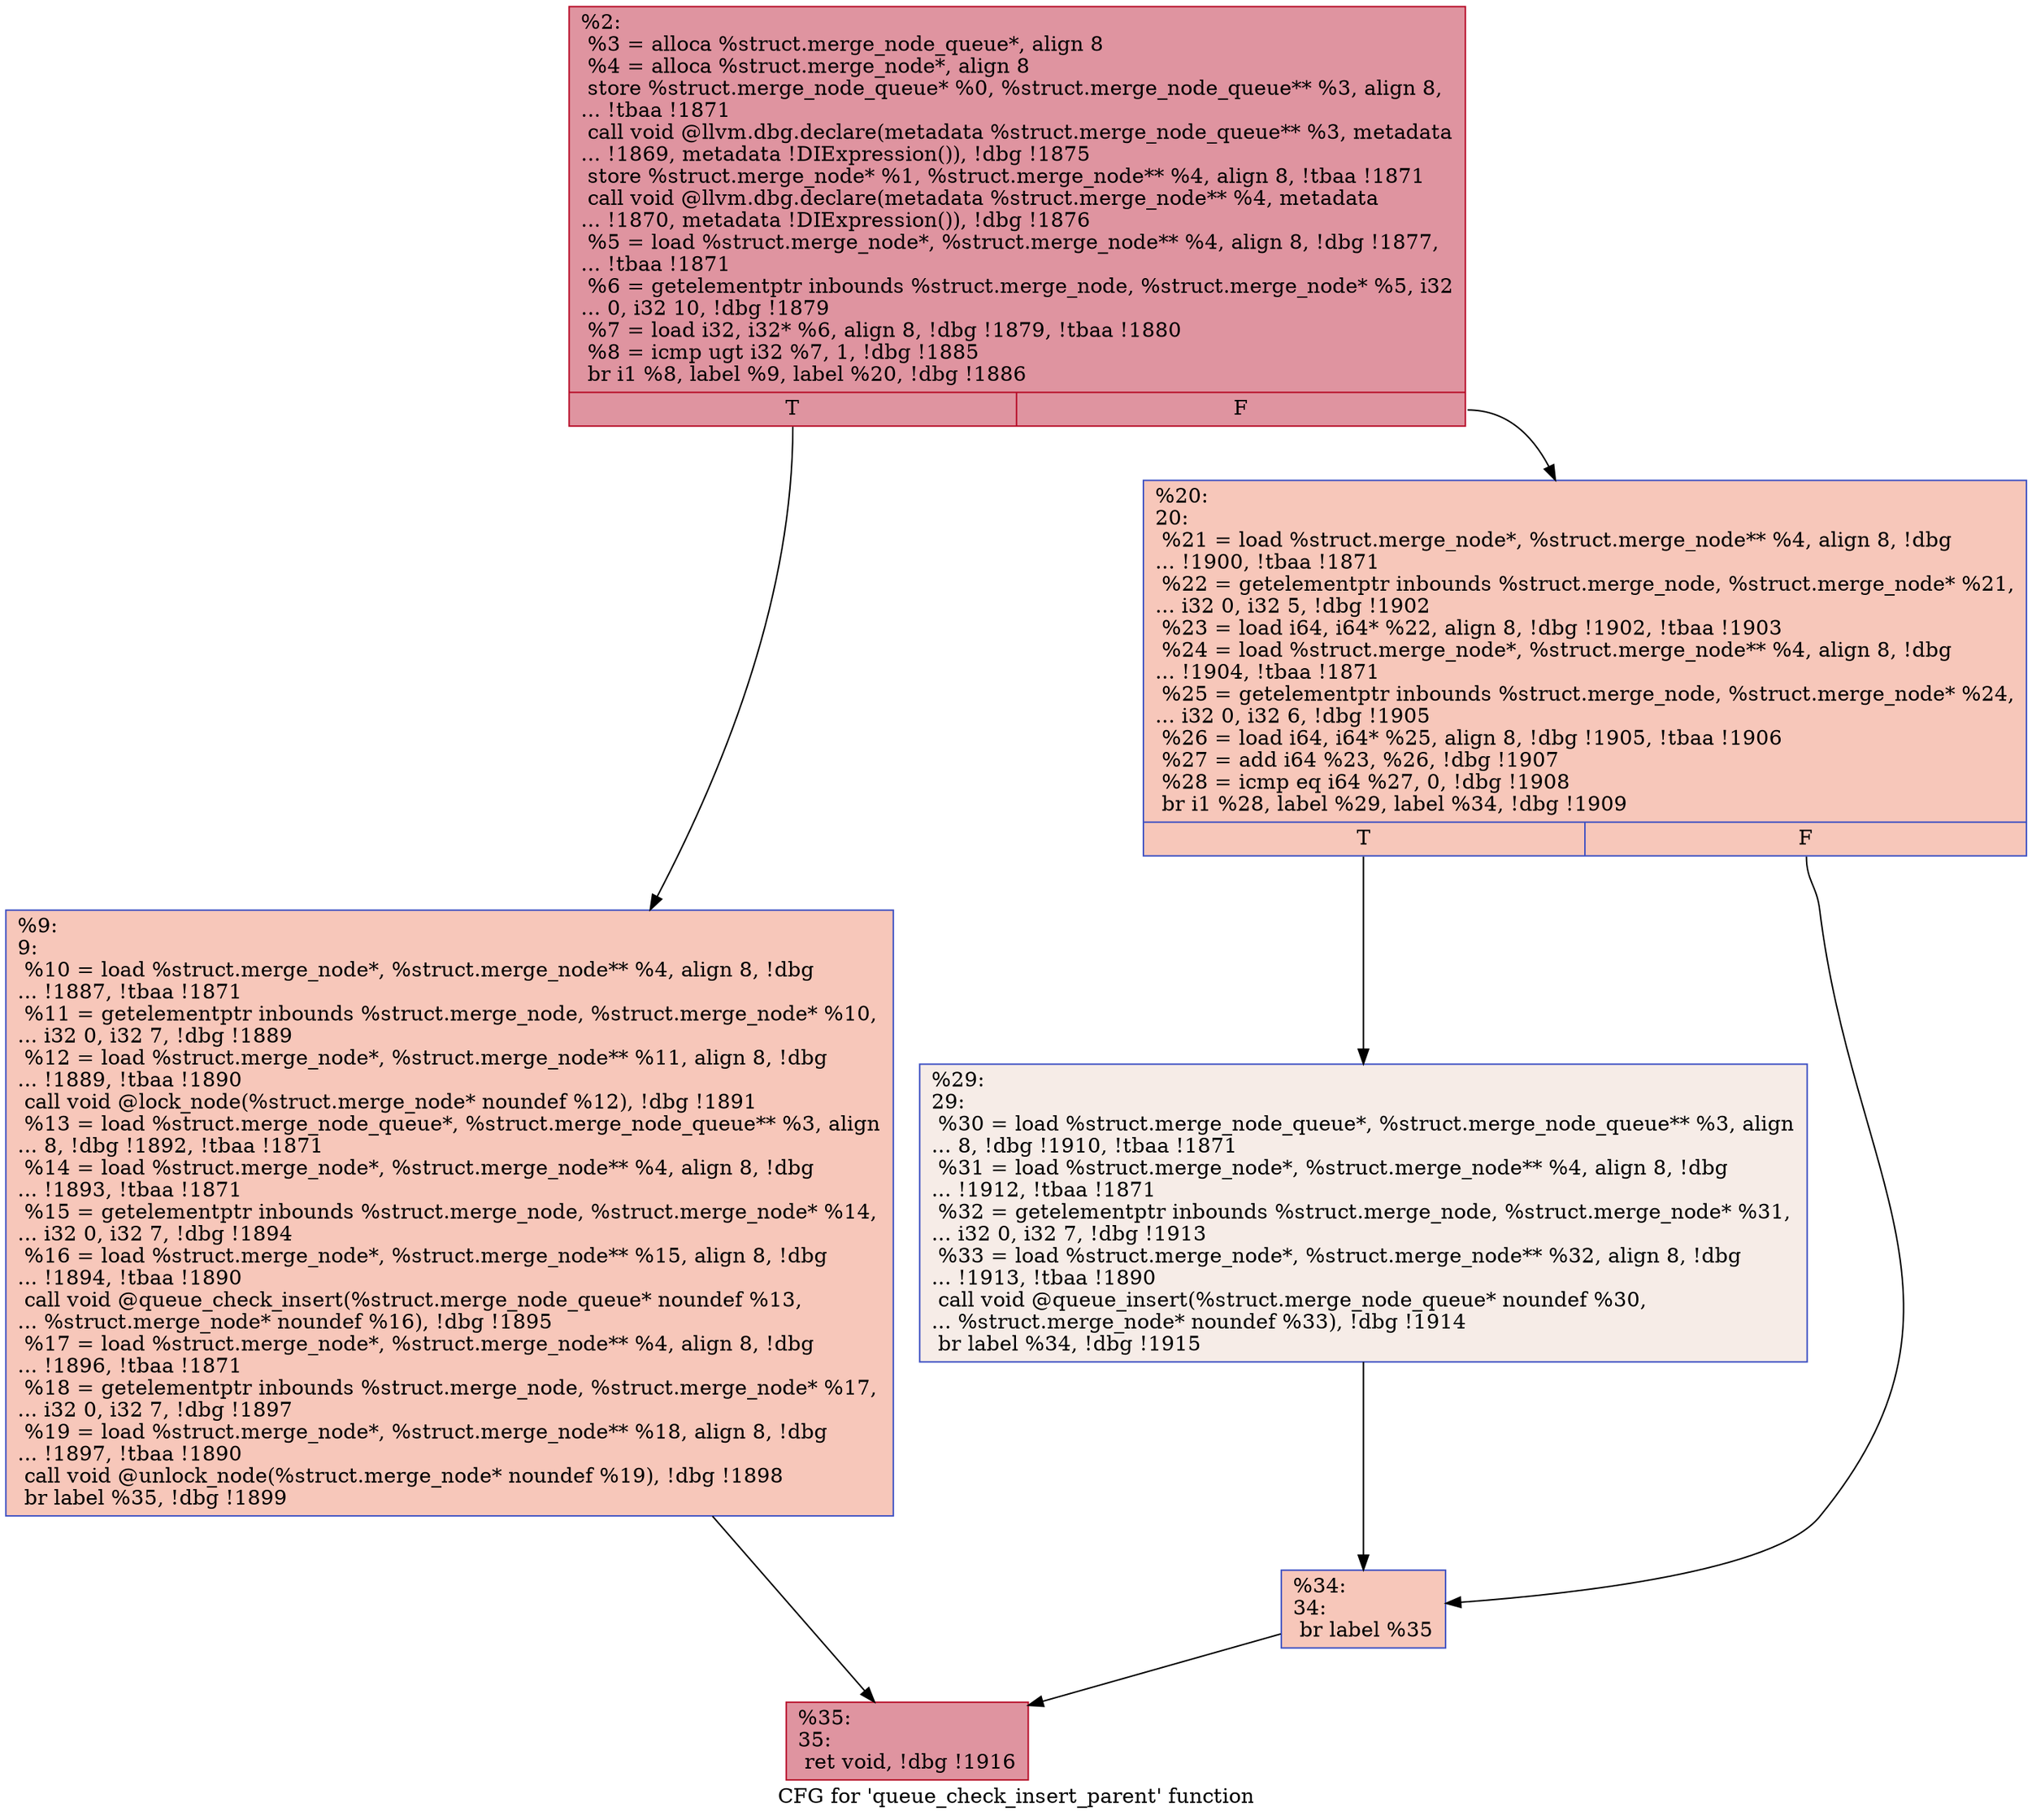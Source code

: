 digraph "CFG for 'queue_check_insert_parent' function" {
	label="CFG for 'queue_check_insert_parent' function";

	Node0x24d4850 [shape=record,color="#b70d28ff", style=filled, fillcolor="#b70d2870",label="{%2:\l  %3 = alloca %struct.merge_node_queue*, align 8\l  %4 = alloca %struct.merge_node*, align 8\l  store %struct.merge_node_queue* %0, %struct.merge_node_queue** %3, align 8,\l... !tbaa !1871\l  call void @llvm.dbg.declare(metadata %struct.merge_node_queue** %3, metadata\l... !1869, metadata !DIExpression()), !dbg !1875\l  store %struct.merge_node* %1, %struct.merge_node** %4, align 8, !tbaa !1871\l  call void @llvm.dbg.declare(metadata %struct.merge_node** %4, metadata\l... !1870, metadata !DIExpression()), !dbg !1876\l  %5 = load %struct.merge_node*, %struct.merge_node** %4, align 8, !dbg !1877,\l... !tbaa !1871\l  %6 = getelementptr inbounds %struct.merge_node, %struct.merge_node* %5, i32\l... 0, i32 10, !dbg !1879\l  %7 = load i32, i32* %6, align 8, !dbg !1879, !tbaa !1880\l  %8 = icmp ugt i32 %7, 1, !dbg !1885\l  br i1 %8, label %9, label %20, !dbg !1886\l|{<s0>T|<s1>F}}"];
	Node0x24d4850:s0 -> Node0x24d8020;
	Node0x24d4850:s1 -> Node0x24d81b0;
	Node0x24d8020 [shape=record,color="#3d50c3ff", style=filled, fillcolor="#ec7f6370",label="{%9:\l9:                                                \l  %10 = load %struct.merge_node*, %struct.merge_node** %4, align 8, !dbg\l... !1887, !tbaa !1871\l  %11 = getelementptr inbounds %struct.merge_node, %struct.merge_node* %10,\l... i32 0, i32 7, !dbg !1889\l  %12 = load %struct.merge_node*, %struct.merge_node** %11, align 8, !dbg\l... !1889, !tbaa !1890\l  call void @lock_node(%struct.merge_node* noundef %12), !dbg !1891\l  %13 = load %struct.merge_node_queue*, %struct.merge_node_queue** %3, align\l... 8, !dbg !1892, !tbaa !1871\l  %14 = load %struct.merge_node*, %struct.merge_node** %4, align 8, !dbg\l... !1893, !tbaa !1871\l  %15 = getelementptr inbounds %struct.merge_node, %struct.merge_node* %14,\l... i32 0, i32 7, !dbg !1894\l  %16 = load %struct.merge_node*, %struct.merge_node** %15, align 8, !dbg\l... !1894, !tbaa !1890\l  call void @queue_check_insert(%struct.merge_node_queue* noundef %13,\l... %struct.merge_node* noundef %16), !dbg !1895\l  %17 = load %struct.merge_node*, %struct.merge_node** %4, align 8, !dbg\l... !1896, !tbaa !1871\l  %18 = getelementptr inbounds %struct.merge_node, %struct.merge_node* %17,\l... i32 0, i32 7, !dbg !1897\l  %19 = load %struct.merge_node*, %struct.merge_node** %18, align 8, !dbg\l... !1897, !tbaa !1890\l  call void @unlock_node(%struct.merge_node* noundef %19), !dbg !1898\l  br label %35, !dbg !1899\l}"];
	Node0x24d8020 -> Node0x24d82a0;
	Node0x24d81b0 [shape=record,color="#3d50c3ff", style=filled, fillcolor="#ec7f6370",label="{%20:\l20:                                               \l  %21 = load %struct.merge_node*, %struct.merge_node** %4, align 8, !dbg\l... !1900, !tbaa !1871\l  %22 = getelementptr inbounds %struct.merge_node, %struct.merge_node* %21,\l... i32 0, i32 5, !dbg !1902\l  %23 = load i64, i64* %22, align 8, !dbg !1902, !tbaa !1903\l  %24 = load %struct.merge_node*, %struct.merge_node** %4, align 8, !dbg\l... !1904, !tbaa !1871\l  %25 = getelementptr inbounds %struct.merge_node, %struct.merge_node* %24,\l... i32 0, i32 6, !dbg !1905\l  %26 = load i64, i64* %25, align 8, !dbg !1905, !tbaa !1906\l  %27 = add i64 %23, %26, !dbg !1907\l  %28 = icmp eq i64 %27, 0, !dbg !1908\l  br i1 %28, label %29, label %34, !dbg !1909\l|{<s0>T|<s1>F}}"];
	Node0x24d81b0:s0 -> Node0x24d8200;
	Node0x24d81b0:s1 -> Node0x24d8250;
	Node0x24d8200 [shape=record,color="#3d50c3ff", style=filled, fillcolor="#ead5c970",label="{%29:\l29:                                               \l  %30 = load %struct.merge_node_queue*, %struct.merge_node_queue** %3, align\l... 8, !dbg !1910, !tbaa !1871\l  %31 = load %struct.merge_node*, %struct.merge_node** %4, align 8, !dbg\l... !1912, !tbaa !1871\l  %32 = getelementptr inbounds %struct.merge_node, %struct.merge_node* %31,\l... i32 0, i32 7, !dbg !1913\l  %33 = load %struct.merge_node*, %struct.merge_node** %32, align 8, !dbg\l... !1913, !tbaa !1890\l  call void @queue_insert(%struct.merge_node_queue* noundef %30,\l... %struct.merge_node* noundef %33), !dbg !1914\l  br label %34, !dbg !1915\l}"];
	Node0x24d8200 -> Node0x24d8250;
	Node0x24d8250 [shape=record,color="#3d50c3ff", style=filled, fillcolor="#ec7f6370",label="{%34:\l34:                                               \l  br label %35\l}"];
	Node0x24d8250 -> Node0x24d82a0;
	Node0x24d82a0 [shape=record,color="#b70d28ff", style=filled, fillcolor="#b70d2870",label="{%35:\l35:                                               \l  ret void, !dbg !1916\l}"];
}
